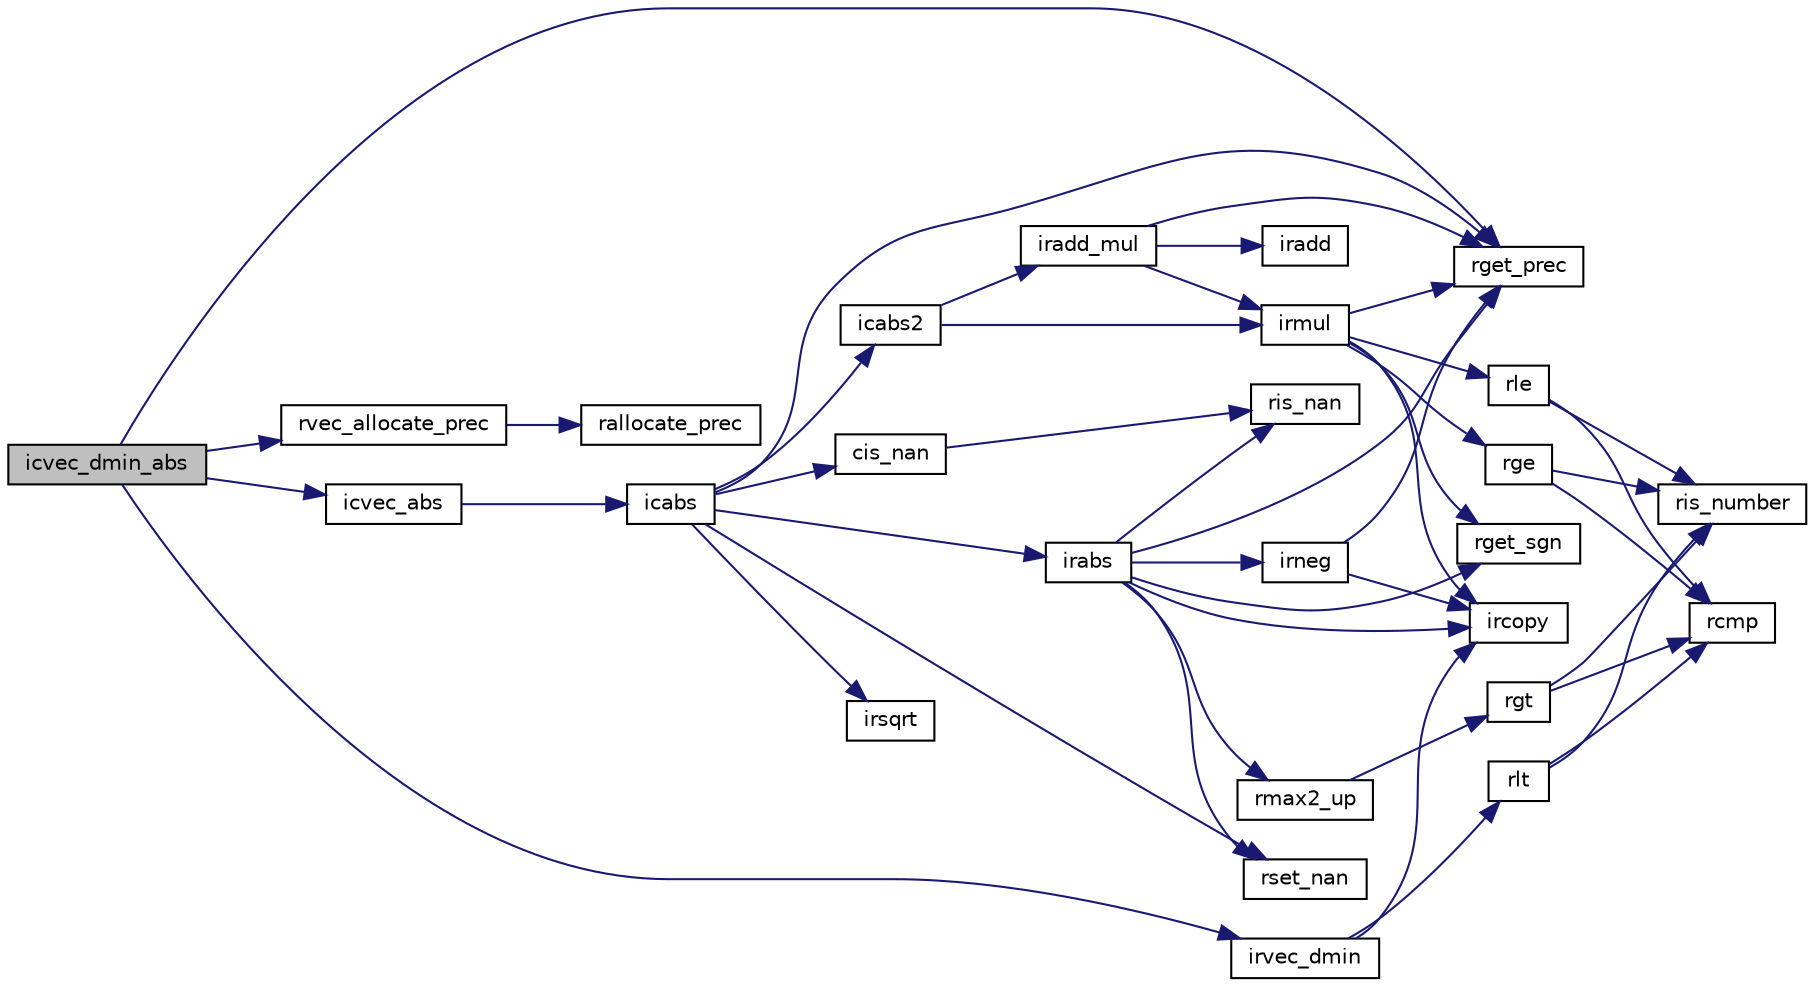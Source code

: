 digraph "icvec_dmin_abs"
{
  edge [fontname="Helvetica",fontsize="10",labelfontname="Helvetica",labelfontsize="10"];
  node [fontname="Helvetica",fontsize="10",shape=record];
  rankdir="LR";
  Node168 [label="icvec_dmin_abs",height=0.2,width=0.4,color="black", fillcolor="grey75", style="filled", fontcolor="black"];
  Node168 -> Node169 [color="midnightblue",fontsize="10",style="solid",fontname="Helvetica"];
  Node169 [label="rget_prec",height=0.2,width=0.4,color="black", fillcolor="white", style="filled",URL="$is__rmulti_8h.html#ad9bc8d534620527dc3c46ef4c9d04442",tooltip="rmulti型の浮動小数点数の精度(ビット数)を取得. "];
  Node168 -> Node170 [color="midnightblue",fontsize="10",style="solid",fontname="Helvetica"];
  Node170 [label="rvec_allocate_prec",height=0.2,width=0.4,color="black", fillcolor="white", style="filled",URL="$is__rvec_8h.html#a3c8378f86082105c9187889275301862",tooltip="rmulti型のベクトルの精度を指定しての新規生成. "];
  Node170 -> Node171 [color="midnightblue",fontsize="10",style="solid",fontname="Helvetica"];
  Node171 [label="rallocate_prec",height=0.2,width=0.4,color="black", fillcolor="white", style="filled",URL="$is__rmulti_8h.html#aeee0c826203695436900dc02890f433c",tooltip="rmulti型の精度を指定しての新規生成. "];
  Node168 -> Node172 [color="midnightblue",fontsize="10",style="solid",fontname="Helvetica"];
  Node172 [label="icvec_abs",height=0.2,width=0.4,color="black", fillcolor="white", style="filled",URL="$icvec_8c.html#a4b31ed91a5daf2af9e15d3a09f94210d",tooltip="絶対値 [y0,y1]=abs([x0,x1]) "];
  Node172 -> Node173 [color="midnightblue",fontsize="10",style="solid",fontname="Helvetica"];
  Node173 [label="icabs",height=0.2,width=0.4,color="black", fillcolor="white", style="filled",URL="$icmulti_8c.html#a781cf9db665c0c697804f15e00ad146e",tooltip="絶対値 [y0,y1]=abs([x0,x1]) "];
  Node173 -> Node174 [color="midnightblue",fontsize="10",style="solid",fontname="Helvetica"];
  Node174 [label="cis_nan",height=0.2,width=0.4,color="black", fillcolor="white", style="filled",URL="$cmulti_8c.html#a181bb5ae7645abf04f0bfd3a027a9fc0",tooltip="cmulti型がNaNであるかの判定. "];
  Node174 -> Node175 [color="midnightblue",fontsize="10",style="solid",fontname="Helvetica"];
  Node175 [label="ris_nan",height=0.2,width=0.4,color="black", fillcolor="white", style="filled",URL="$is__rmulti_8h.html#afa80b656cf032934f1374763bccc8fa2",tooltip="rmulti型がNaNであるかの判定. "];
  Node173 -> Node176 [color="midnightblue",fontsize="10",style="solid",fontname="Helvetica"];
  Node176 [label="rset_nan",height=0.2,width=0.4,color="black", fillcolor="white", style="filled",URL="$is__rmulti_8h.html#a622a4d8500fd5744cdbb60a6efe2cf4c",tooltip="rmulti型の値をNaNに設定. "];
  Node173 -> Node169 [color="midnightblue",fontsize="10",style="solid",fontname="Helvetica"];
  Node173 -> Node177 [color="midnightblue",fontsize="10",style="solid",fontname="Helvetica"];
  Node177 [label="irabs",height=0.2,width=0.4,color="black", fillcolor="white", style="filled",URL="$irmulti_8c.html#aff300b617848d643d2aa00a2e7040dbe",tooltip="絶対値 [y0,y1]=abs([x0,x1]) "];
  Node177 -> Node175 [color="midnightblue",fontsize="10",style="solid",fontname="Helvetica"];
  Node177 -> Node176 [color="midnightblue",fontsize="10",style="solid",fontname="Helvetica"];
  Node177 -> Node178 [color="midnightblue",fontsize="10",style="solid",fontname="Helvetica"];
  Node178 [label="rget_sgn",height=0.2,width=0.4,color="black", fillcolor="white", style="filled",URL="$is__rmulti_8h.html#a1eabb75964384f5b7057a0275385d4bb",tooltip="rmulti型の浮動小数点数の符号部の取得. "];
  Node177 -> Node179 [color="midnightblue",fontsize="10",style="solid",fontname="Helvetica"];
  Node179 [label="ircopy",height=0.2,width=0.4,color="black", fillcolor="white", style="filled",URL="$irmulti_8c.html#aaf2192a33e04cbba12da47550fde287e",tooltip="コピー [y0,y1]=[x0,x1]. "];
  Node177 -> Node180 [color="midnightblue",fontsize="10",style="solid",fontname="Helvetica"];
  Node180 [label="irneg",height=0.2,width=0.4,color="black", fillcolor="white", style="filled",URL="$irmulti_8c.html#aab8b9f471b47e8054152264de875f9ae",tooltip="符号の反転 [y0,y1]=-[x0,x1]. "];
  Node180 -> Node169 [color="midnightblue",fontsize="10",style="solid",fontname="Helvetica"];
  Node180 -> Node179 [color="midnightblue",fontsize="10",style="solid",fontname="Helvetica"];
  Node177 -> Node169 [color="midnightblue",fontsize="10",style="solid",fontname="Helvetica"];
  Node177 -> Node181 [color="midnightblue",fontsize="10",style="solid",fontname="Helvetica"];
  Node181 [label="rmax2_up",height=0.2,width=0.4,color="black", fillcolor="white", style="filled",URL="$is__rmulti_8h.html#a125c6b1140d9123b37acd8d72ea14aaa",tooltip="2つのrmulti型の大きい方 上丸め z=max2(x,y) "];
  Node181 -> Node182 [color="midnightblue",fontsize="10",style="solid",fontname="Helvetica"];
  Node182 [label="rgt",height=0.2,width=0.4,color="black", fillcolor="white", style="filled",URL="$rmulti_8c.html#a461cd90560c5d33caa48b429b38892f0",tooltip="rmulti型の値の比較 x>y "];
  Node182 -> Node183 [color="midnightblue",fontsize="10",style="solid",fontname="Helvetica"];
  Node183 [label="ris_number",height=0.2,width=0.4,color="black", fillcolor="white", style="filled",URL="$rmulti_8c.html#a02c3c838634809fb6260ab78926b5f8b",tooltip="rmulti型が数であるかの判定. "];
  Node182 -> Node184 [color="midnightblue",fontsize="10",style="solid",fontname="Helvetica"];
  Node184 [label="rcmp",height=0.2,width=0.4,color="black", fillcolor="white", style="filled",URL="$rmulti_8c.html#aa7f2e03f88a388911123c82ad3f36b16",tooltip="rmulti型の値の比較 x<=>y "];
  Node173 -> Node185 [color="midnightblue",fontsize="10",style="solid",fontname="Helvetica"];
  Node185 [label="icabs2",height=0.2,width=0.4,color="black", fillcolor="white", style="filled",URL="$icmulti_8c.html#a93cfc12bd588f20b589fd9ba7d7c0043",tooltip="絶対値の平方 [y0,y1]=abs([x0,x1])^2 "];
  Node185 -> Node186 [color="midnightblue",fontsize="10",style="solid",fontname="Helvetica"];
  Node186 [label="irmul",height=0.2,width=0.4,color="black", fillcolor="white", style="filled",URL="$irmulti_8c.html#a9f9bc42cc6a70b365b032dc7bedd1abb",tooltip="掛け算 [z0,z1]=[x0,x1]*[y0,y1] "];
  Node186 -> Node169 [color="midnightblue",fontsize="10",style="solid",fontname="Helvetica"];
  Node186 -> Node178 [color="midnightblue",fontsize="10",style="solid",fontname="Helvetica"];
  Node186 -> Node187 [color="midnightblue",fontsize="10",style="solid",fontname="Helvetica"];
  Node187 [label="rle",height=0.2,width=0.4,color="black", fillcolor="white", style="filled",URL="$is__rmulti_8h.html#a72d8f7f7abd4fa2ff89f488742ff7ca7",tooltip="rmulti型の値の比較 x<=y "];
  Node187 -> Node183 [color="midnightblue",fontsize="10",style="solid",fontname="Helvetica"];
  Node187 -> Node184 [color="midnightblue",fontsize="10",style="solid",fontname="Helvetica"];
  Node186 -> Node188 [color="midnightblue",fontsize="10",style="solid",fontname="Helvetica"];
  Node188 [label="rge",height=0.2,width=0.4,color="black", fillcolor="white", style="filled",URL="$is__rmulti_8h.html#a7544c8c3220be262b43d9cdcacd5f8f2",tooltip="rmulti型の値の比較 x>=y "];
  Node188 -> Node183 [color="midnightblue",fontsize="10",style="solid",fontname="Helvetica"];
  Node188 -> Node184 [color="midnightblue",fontsize="10",style="solid",fontname="Helvetica"];
  Node186 -> Node179 [color="midnightblue",fontsize="10",style="solid",fontname="Helvetica"];
  Node185 -> Node189 [color="midnightblue",fontsize="10",style="solid",fontname="Helvetica"];
  Node189 [label="iradd_mul",height=0.2,width=0.4,color="black", fillcolor="white", style="filled",URL="$irmulti_8c.html#a55d04ab7f2884310fcff04b636911df1",tooltip="積の加算 [z0,z1]+=[x0,x1]*[y0,y1] "];
  Node189 -> Node169 [color="midnightblue",fontsize="10",style="solid",fontname="Helvetica"];
  Node189 -> Node186 [color="midnightblue",fontsize="10",style="solid",fontname="Helvetica"];
  Node189 -> Node190 [color="midnightblue",fontsize="10",style="solid",fontname="Helvetica"];
  Node190 [label="iradd",height=0.2,width=0.4,color="black", fillcolor="white", style="filled",URL="$irmulti_8c.html#a2a3a18d72fa9e737ac67d95ccb3e8ca9",tooltip="足し算 [z0,z1]=[x0,x1]+[y0,y1] "];
  Node173 -> Node191 [color="midnightblue",fontsize="10",style="solid",fontname="Helvetica"];
  Node191 [label="irsqrt",height=0.2,width=0.4,color="black", fillcolor="white", style="filled",URL="$irmulti_8c.html#a0c9e43322ce19bb64013242d8d64a504",tooltip="平方根 [y0,y1]=sqrt([x0,x1]) "];
  Node168 -> Node192 [color="midnightblue",fontsize="10",style="solid",fontname="Helvetica"];
  Node192 [label="irvec_dmin",height=0.2,width=0.4,color="black", fillcolor="white", style="filled",URL="$irvec_8c.html#a130fff3b413e7c743e45afa8840d2564",tooltip="最小値 [y0,y1]=[min(x0),x1] "];
  Node192 -> Node179 [color="midnightblue",fontsize="10",style="solid",fontname="Helvetica"];
  Node192 -> Node193 [color="midnightblue",fontsize="10",style="solid",fontname="Helvetica"];
  Node193 [label="rlt",height=0.2,width=0.4,color="black", fillcolor="white", style="filled",URL="$is__rmulti_8h.html#ab249a743791b69f5118eda03d3db0c4d",tooltip="rmulti型の値の比較 x<y "];
  Node193 -> Node183 [color="midnightblue",fontsize="10",style="solid",fontname="Helvetica"];
  Node193 -> Node184 [color="midnightblue",fontsize="10",style="solid",fontname="Helvetica"];
}
